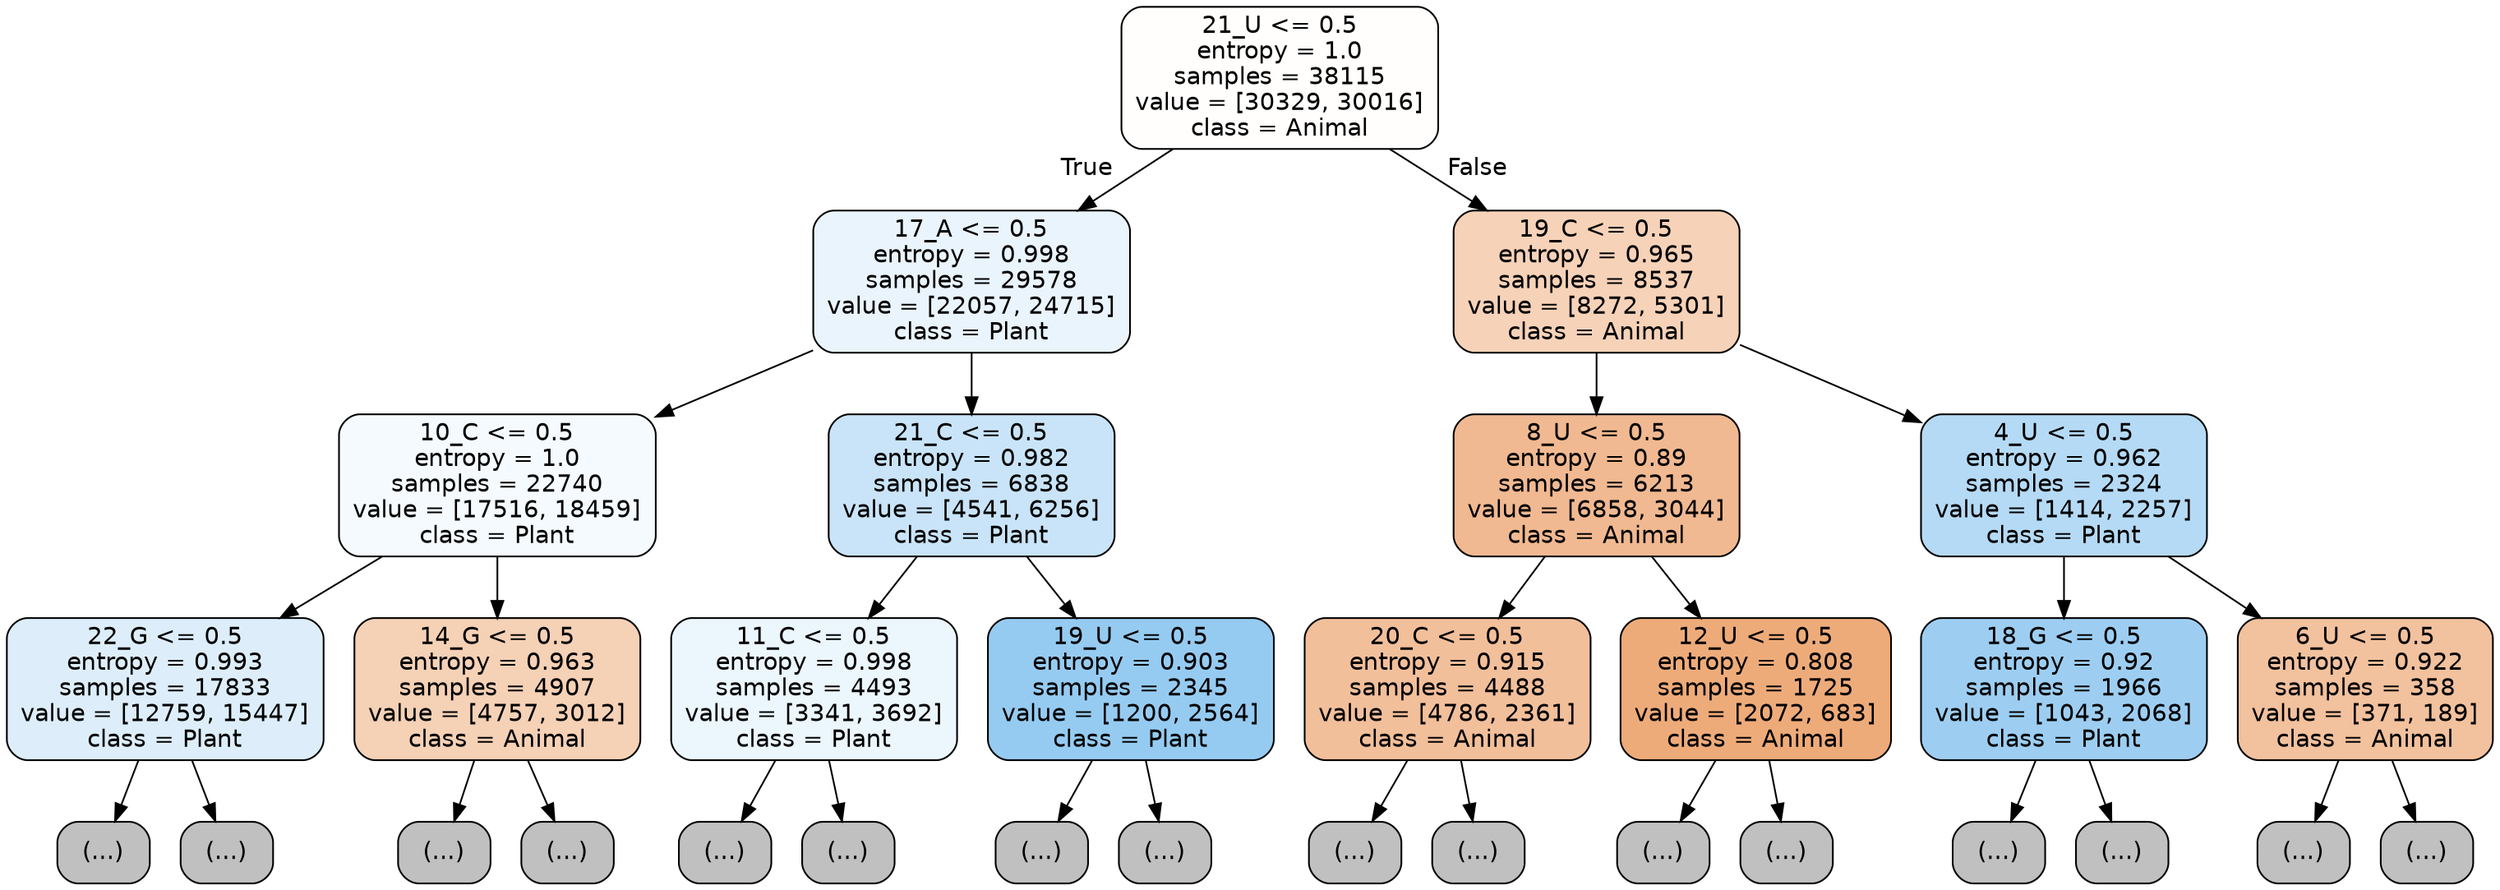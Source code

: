 digraph Tree {
node [shape=box, style="filled, rounded", color="black", fontname="helvetica"] ;
edge [fontname="helvetica"] ;
0 [label="21_U <= 0.5\nentropy = 1.0\nsamples = 38115\nvalue = [30329, 30016]\nclass = Animal", fillcolor="#fffefd"] ;
1 [label="17_A <= 0.5\nentropy = 0.998\nsamples = 29578\nvalue = [22057, 24715]\nclass = Plant", fillcolor="#eaf4fc"] ;
0 -> 1 [labeldistance=2.5, labelangle=45, headlabel="True"] ;
2 [label="10_C <= 0.5\nentropy = 1.0\nsamples = 22740\nvalue = [17516, 18459]\nclass = Plant", fillcolor="#f5fafe"] ;
1 -> 2 ;
3 [label="22_G <= 0.5\nentropy = 0.993\nsamples = 17833\nvalue = [12759, 15447]\nclass = Plant", fillcolor="#ddeefa"] ;
2 -> 3 ;
4 [label="(...)", fillcolor="#C0C0C0"] ;
3 -> 4 ;
7201 [label="(...)", fillcolor="#C0C0C0"] ;
3 -> 7201 ;
8004 [label="14_G <= 0.5\nentropy = 0.963\nsamples = 4907\nvalue = [4757, 3012]\nclass = Animal", fillcolor="#f5d1b6"] ;
2 -> 8004 ;
8005 [label="(...)", fillcolor="#C0C0C0"] ;
8004 -> 8005 ;
9570 [label="(...)", fillcolor="#C0C0C0"] ;
8004 -> 9570 ;
10199 [label="21_C <= 0.5\nentropy = 0.982\nsamples = 6838\nvalue = [4541, 6256]\nclass = Plant", fillcolor="#c9e4f8"] ;
1 -> 10199 ;
10200 [label="11_C <= 0.5\nentropy = 0.998\nsamples = 4493\nvalue = [3341, 3692]\nclass = Plant", fillcolor="#ecf6fd"] ;
10199 -> 10200 ;
10201 [label="(...)", fillcolor="#C0C0C0"] ;
10200 -> 10201 ;
12160 [label="(...)", fillcolor="#C0C0C0"] ;
10200 -> 12160 ;
12577 [label="19_U <= 0.5\nentropy = 0.903\nsamples = 2345\nvalue = [1200, 2564]\nclass = Plant", fillcolor="#96cbf1"] ;
10199 -> 12577 ;
12578 [label="(...)", fillcolor="#C0C0C0"] ;
12577 -> 12578 ;
13173 [label="(...)", fillcolor="#C0C0C0"] ;
12577 -> 13173 ;
13362 [label="19_C <= 0.5\nentropy = 0.965\nsamples = 8537\nvalue = [8272, 5301]\nclass = Animal", fillcolor="#f6d2b8"] ;
0 -> 13362 [labeldistance=2.5, labelangle=-45, headlabel="False"] ;
13363 [label="8_U <= 0.5\nentropy = 0.89\nsamples = 6213\nvalue = [6858, 3044]\nclass = Animal", fillcolor="#f1b991"] ;
13362 -> 13363 ;
13364 [label="20_C <= 0.5\nentropy = 0.915\nsamples = 4488\nvalue = [4786, 2361]\nclass = Animal", fillcolor="#f2bf9b"] ;
13363 -> 13364 ;
13365 [label="(...)", fillcolor="#C0C0C0"] ;
13364 -> 13365 ;
14746 [label="(...)", fillcolor="#C0C0C0"] ;
13364 -> 14746 ;
15321 [label="12_U <= 0.5\nentropy = 0.808\nsamples = 1725\nvalue = [2072, 683]\nclass = Animal", fillcolor="#eeab7a"] ;
13363 -> 15321 ;
15322 [label="(...)", fillcolor="#C0C0C0"] ;
15321 -> 15322 ;
15835 [label="(...)", fillcolor="#C0C0C0"] ;
15321 -> 15835 ;
16038 [label="4_U <= 0.5\nentropy = 0.962\nsamples = 2324\nvalue = [1414, 2257]\nclass = Plant", fillcolor="#b5daf5"] ;
13362 -> 16038 ;
16039 [label="18_G <= 0.5\nentropy = 0.92\nsamples = 1966\nvalue = [1043, 2068]\nclass = Plant", fillcolor="#9dcef2"] ;
16038 -> 16039 ;
16040 [label="(...)", fillcolor="#C0C0C0"] ;
16039 -> 16040 ;
16543 [label="(...)", fillcolor="#C0C0C0"] ;
16039 -> 16543 ;
16788 [label="6_U <= 0.5\nentropy = 0.922\nsamples = 358\nvalue = [371, 189]\nclass = Animal", fillcolor="#f2c19e"] ;
16038 -> 16788 ;
16789 [label="(...)", fillcolor="#C0C0C0"] ;
16788 -> 16789 ;
16952 [label="(...)", fillcolor="#C0C0C0"] ;
16788 -> 16952 ;
}